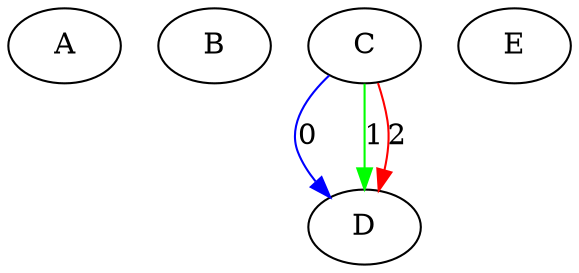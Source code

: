 digraph "G" {
A [id=0];
B [id=1];
C [id=2];
D [id=3];
E [id=4];
C -> D  [color=blue, key=0, label=0];
C -> D  [color=green, key=1, label=1];
C -> D  [color=red, key=2, label=2];
}

